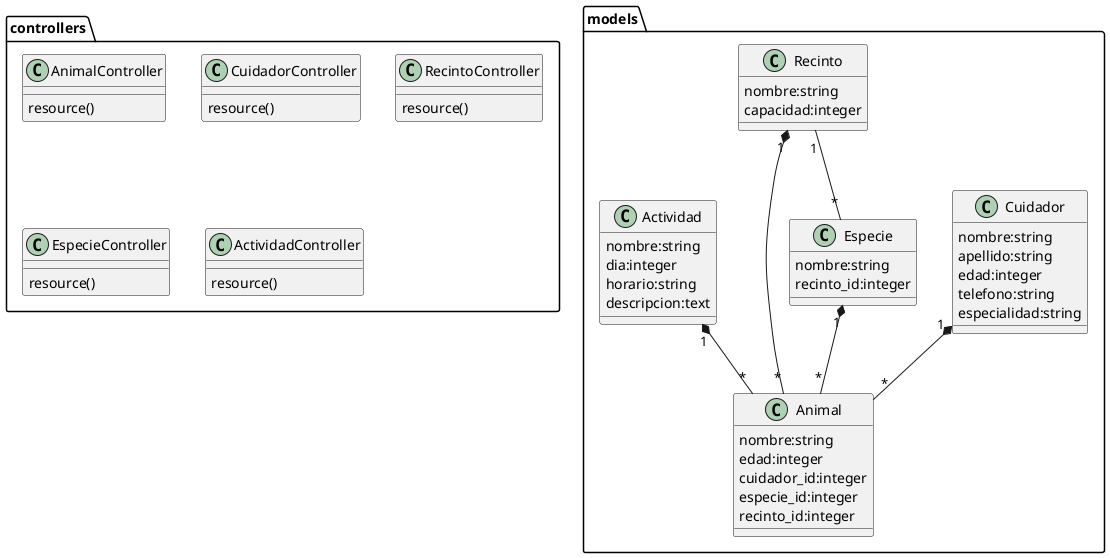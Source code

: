 @startuml 
class models.Animal{
    nombre:string
    edad:integer
    cuidador_id:integer 
    especie_id:integer
    recinto_id:integer
}
 
class models.Cuidador{
    nombre:string
    apellido:string
    edad:integer
    telefono:string
    especialidad:string
}
class models.Recinto{
    nombre:string
    capacidad:integer
}
class models.Especie{
    nombre:string
    recinto_id:integer
}
 
class models.Actividad{
    nombre:string
    dia:integer
    horario:string 
    descripcion:text
}

class controllers.AnimalController{
    resource()
}
class controllers.CuidadorController{
    resource()
}
class controllers.RecintoController{
    resource()
}
class controllers.EspecieController{
    resource()
}
class controllers.ActividadController{
    resource()
}

models.Especie "1"*--"*" models.Animal
models.Recinto "1"--"*" models.Especie
models.Recinto "1"*--"*" models.Animal
models.Cuidador "1"*--"*" models.Animal
models.Actividad "1"*--"*" models.Animal
@enduml